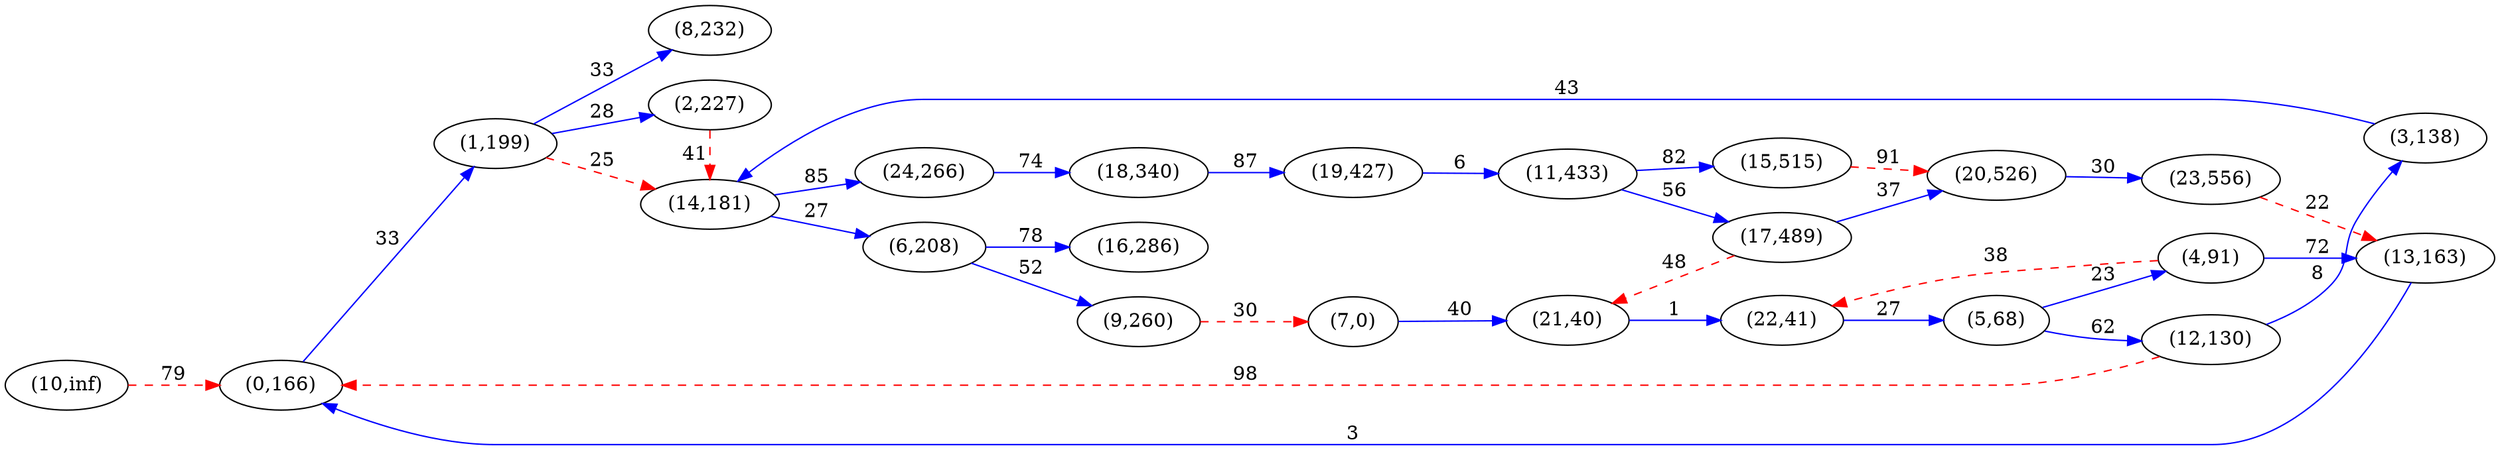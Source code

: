 digraph G {
ranksep = "equally";
rankdir = LR;
{rank = same; "(0,166)"; };
{rank = same; "(1,199)"; };
{rank = same; "(14,181)"; "(2,227)"; "(8,232)"; };
{rank = same; "(24,266)"; "(6,208)"; };
{rank = same; "(18,340)"; "(9,260)"; "(16,286)"; };
{rank = same; "(19,427)"; "(7,0)"; };
{rank = same; "(11,433)"; "(21,40)"; };
{rank = same; "(17,489)"; "(15,515)"; "(22,41)"; };
{rank = same; "(20,526)"; "(5,68)"; };
{rank = same; "(23,556)"; "(4,91)"; "(12,130)"; };
{rank = same; "(13,163)"; "(3,138)"; };
{rank = same; };
{rank = same; "(10,inf)"; };
{rank = same; };
"(0,166)"->"(1,199)"[label="33" color = "blue"];
"(1,199)"->"(14,181)"[label="25" color = "red" style = "dashed" ];
"(1,199)"->"(2,227)"[label="28" color = "blue"];
"(1,199)"->"(8,232)"[label="33" color = "blue"];
"(14,181)"->"(24,266)"[label="85" color = "blue"];
"(14,181)"->"(6,208)"[label="27" color = "blue"];
"(2,227)"->"(14,181)"[label="41" color = "red" style = "dashed" ];
"(8,232)"
"(24,266)"->"(18,340)"[label="74" color = "blue"];
"(6,208)"->"(9,260)"[label="52" color = "blue"];
"(6,208)"->"(16,286)"[label="78" color = "blue"];
"(18,340)"->"(19,427)"[label="87" color = "blue"];
"(9,260)"->"(7,0)"[label="30" color = "red" style = "dashed" ];
"(16,286)"
"(19,427)"->"(11,433)"[label="6" color = "blue"];
"(7,0)"->"(21,40)"[label="40" color = "blue"];
"(11,433)"->"(17,489)"[label="56" color = "blue"];
"(11,433)"->"(15,515)"[label="82" color = "blue"];
"(21,40)"->"(22,41)"[label="1" color = "blue"];
"(17,489)"->"(20,526)"[label="37" color = "blue"];
"(17,489)"->"(21,40)"[label="48" color = "red" style = "dashed" ];
"(15,515)"->"(20,526)"[label="91" color = "red" style = "dashed" ];
"(22,41)"->"(5,68)"[label="27" color = "blue"];
"(20,526)"->"(23,556)"[label="30" color = "blue"];
"(5,68)"->"(4,91)"[label="23" color = "blue"];
"(5,68)"->"(12,130)"[label="62" color = "blue"];
"(23,556)"->"(13,163)"[label="22" color = "red" style = "dashed" ];
"(4,91)"->"(13,163)"[label="72" color = "blue"];
"(4,91)"->"(22,41)"[label="38" color = "red" style = "dashed" ];
"(12,130)"->"(3,138)"[label="8" color = "blue"];
"(12,130)"->"(0,166)"[label="98" color = "red" style = "dashed" ];
"(13,163)"->"(0,166)"[label="3" color = "blue"];
"(3,138)"->"(14,181)"[label="43" color = "blue"];
"(10,inf)"->"(0,166)"[label="79" color = "red" style = "dashed" ];
}
